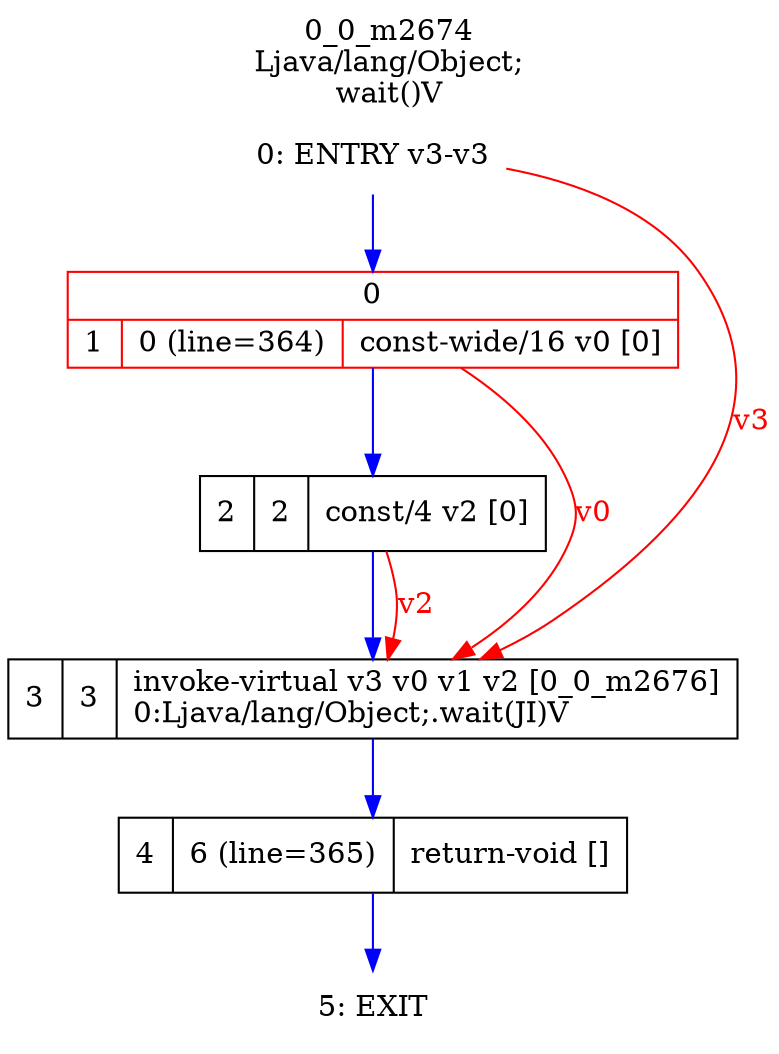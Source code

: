 digraph G {
rankdir=UD;
labelloc=t;
label="0_0_m2674\nLjava/lang/Object;
wait()V";
0[label="0: ENTRY v3-v3",shape=plaintext];
1[label="{0|{1|0 (line=364)|const-wide/16 v0 [0]\l}}",shape=record, color=red];
2[label="2|2|const/4 v2 [0]\l",shape=record];
3[label="3|3|invoke-virtual v3 v0 v1 v2 [0_0_m2676]\l0:Ljava/lang/Object;.wait(JI)V\l",shape=record,URL="0_0_m2676.dot"];
4[label="4|6 (line=365)|return-void []\l",shape=record];
5[label="5: EXIT",shape=plaintext];
0->1 [color=blue, fontcolor=blue,weight=100, taillabel=""];
1->2 [color=blue, fontcolor=blue,weight=100, taillabel=""];
2->3 [color=blue, fontcolor=blue,weight=100, taillabel=""];
3->4 [color=blue, fontcolor=blue,weight=100, taillabel=""];
4->5 [color=blue, fontcolor=blue,weight=100, taillabel=""];
0->3 [color=red, fontcolor=red, label="v3"];
1->3 [color=red, fontcolor=red, label="v0"];
2->3 [color=red, fontcolor=red, label="v2"];
}
